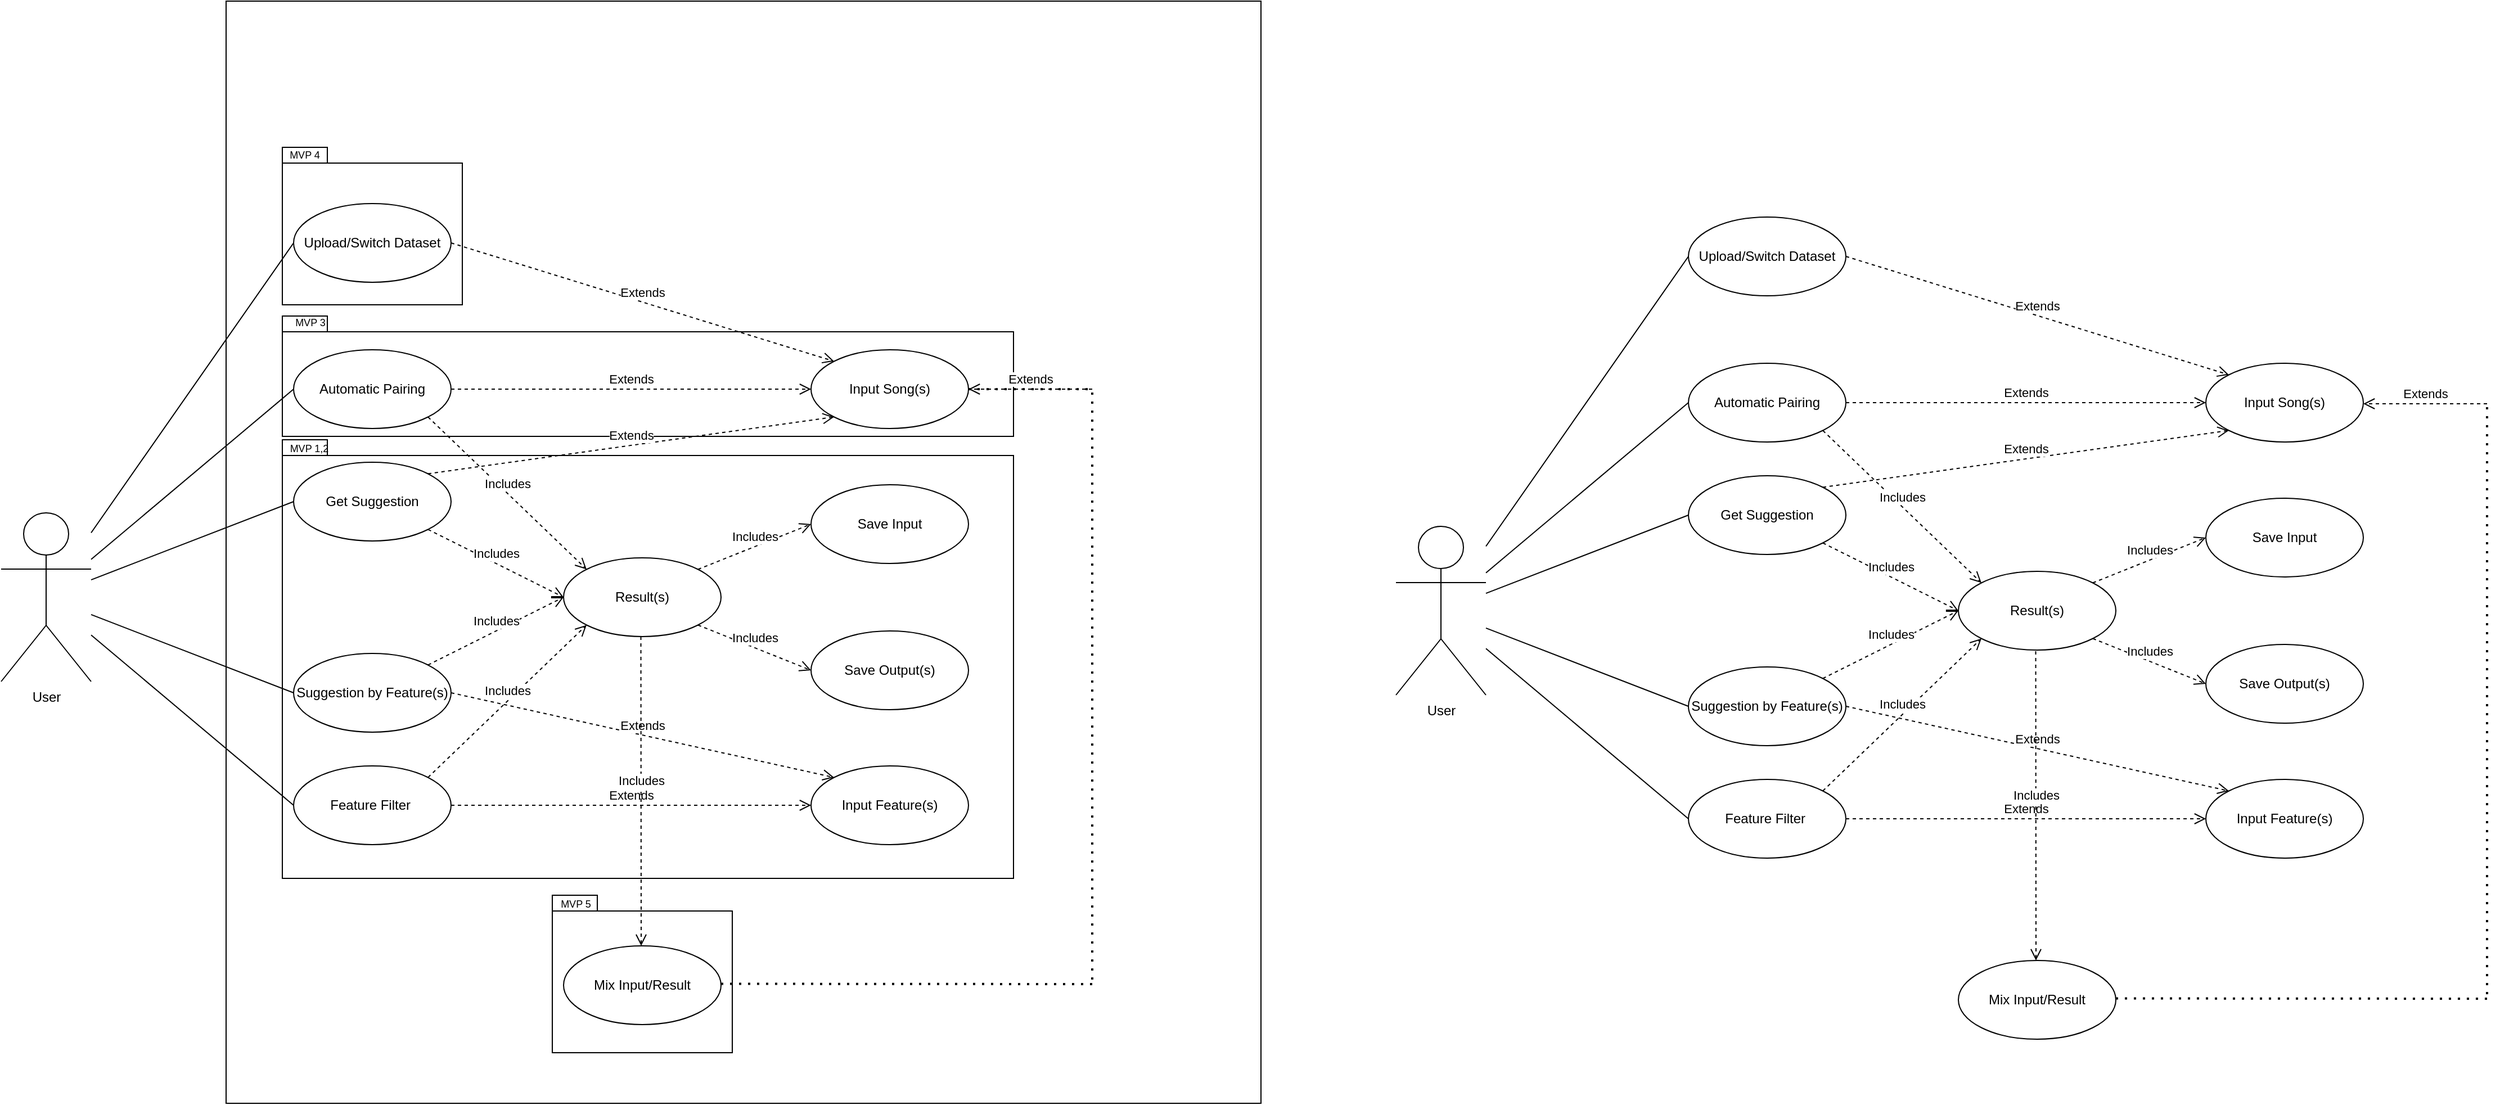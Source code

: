 <mxfile version="13.9.2" type="device"><diagram id="C5RBs43oDa-KdzZeNtuy" name="Page-1"><mxGraphModel dx="953" dy="2397" grid="1" gridSize="10" guides="1" tooltips="1" connect="1" arrows="1" fold="1" page="1" pageScale="1" pageWidth="827" pageHeight="1169" math="0" shadow="0"><root><mxCell id="WIyWlLk6GJQsqaUBKTNV-0"/><mxCell id="WIyWlLk6GJQsqaUBKTNV-1" parent="WIyWlLk6GJQsqaUBKTNV-0"/><mxCell id="LaY01nCkbx8KZxwqlDOW-1" value="" style="rounded=0;whiteSpace=wrap;html=1;" vertex="1" parent="WIyWlLk6GJQsqaUBKTNV-1"><mxGeometry x="360" y="-350" width="920" height="980" as="geometry"/></mxCell><mxCell id="LaY01nCkbx8KZxwqlDOW-54" value="" style="shape=folder;fontStyle=1;spacingTop=10;tabWidth=40;tabHeight=14;tabPosition=left;html=1;" vertex="1" parent="WIyWlLk6GJQsqaUBKTNV-1"><mxGeometry x="410" y="-70" width="650" height="107" as="geometry"/></mxCell><mxCell id="LaY01nCkbx8KZxwqlDOW-51" value="package" style="shape=folder;fontStyle=1;spacingTop=10;tabWidth=40;tabHeight=14;tabPosition=left;html=1;" vertex="1" parent="WIyWlLk6GJQsqaUBKTNV-1"><mxGeometry x="410" y="-220" width="160" height="140" as="geometry"/></mxCell><mxCell id="LaY01nCkbx8KZxwqlDOW-49" value="" style="shape=folder;fontStyle=1;spacingTop=10;tabWidth=40;tabHeight=14;tabPosition=left;html=1;" vertex="1" parent="WIyWlLk6GJQsqaUBKTNV-1"><mxGeometry x="410" y="40" width="650" height="390" as="geometry"/></mxCell><mxCell id="LaY01nCkbx8KZxwqlDOW-0" value="User" style="shape=umlActor;verticalLabelPosition=bottom;verticalAlign=top;html=1;" vertex="1" parent="WIyWlLk6GJQsqaUBKTNV-1"><mxGeometry x="160" y="105" width="80" height="150" as="geometry"/></mxCell><mxCell id="LaY01nCkbx8KZxwqlDOW-2" value="Get Suggestion" style="ellipse;whiteSpace=wrap;html=1;" vertex="1" parent="WIyWlLk6GJQsqaUBKTNV-1"><mxGeometry x="420" y="60" width="140" height="70" as="geometry"/></mxCell><mxCell id="LaY01nCkbx8KZxwqlDOW-3" value="Suggestion by Feature(s)" style="ellipse;whiteSpace=wrap;html=1;" vertex="1" parent="WIyWlLk6GJQsqaUBKTNV-1"><mxGeometry x="420" y="230" width="140" height="70" as="geometry"/></mxCell><mxCell id="LaY01nCkbx8KZxwqlDOW-4" value="Feature Filter&amp;nbsp;" style="ellipse;whiteSpace=wrap;html=1;" vertex="1" parent="WIyWlLk6GJQsqaUBKTNV-1"><mxGeometry x="420" y="330" width="140" height="70" as="geometry"/></mxCell><mxCell id="LaY01nCkbx8KZxwqlDOW-5" value="Input Feature(s)" style="ellipse;whiteSpace=wrap;html=1;" vertex="1" parent="WIyWlLk6GJQsqaUBKTNV-1"><mxGeometry x="880" y="330" width="140" height="70" as="geometry"/></mxCell><mxCell id="LaY01nCkbx8KZxwqlDOW-12" value="Input Song(s)" style="ellipse;whiteSpace=wrap;html=1;" vertex="1" parent="WIyWlLk6GJQsqaUBKTNV-1"><mxGeometry x="880" y="-40" width="140" height="70" as="geometry"/></mxCell><mxCell id="LaY01nCkbx8KZxwqlDOW-13" value="Result(s)" style="ellipse;whiteSpace=wrap;html=1;" vertex="1" parent="WIyWlLk6GJQsqaUBKTNV-1"><mxGeometry x="660" y="145" width="140" height="70" as="geometry"/></mxCell><mxCell id="LaY01nCkbx8KZxwqlDOW-18" value="&lt;span style=&quot;color: rgb(0 , 0 , 0) ; font-family: &amp;#34;helvetica&amp;#34; ; font-size: 11px ; font-style: normal ; font-weight: 400 ; letter-spacing: normal ; text-align: center ; text-indent: 0px ; text-transform: none ; word-spacing: 0px ; background-color: rgb(255 , 255 , 255) ; display: inline ; float: none&quot;&gt;Extends&lt;/span&gt;" style="html=1;verticalAlign=bottom;endArrow=open;dashed=1;endSize=8;exitX=1;exitY=0;exitDx=0;exitDy=0;entryX=0;entryY=1;entryDx=0;entryDy=0;" edge="1" parent="WIyWlLk6GJQsqaUBKTNV-1" source="LaY01nCkbx8KZxwqlDOW-2" target="LaY01nCkbx8KZxwqlDOW-12"><mxGeometry relative="1" as="geometry"><mxPoint x="1030" y="140" as="sourcePoint"/><mxPoint x="950" y="140" as="targetPoint"/></mxGeometry></mxCell><mxCell id="LaY01nCkbx8KZxwqlDOW-21" value="Includes" style="html=1;verticalAlign=bottom;endArrow=open;dashed=1;endSize=8;exitX=1;exitY=1;exitDx=0;exitDy=0;" edge="1" parent="WIyWlLk6GJQsqaUBKTNV-1" source="LaY01nCkbx8KZxwqlDOW-2"><mxGeometry relative="1" as="geometry"><mxPoint x="590.0" y="115.0" as="sourcePoint"/><mxPoint x="660" y="180" as="targetPoint"/></mxGeometry></mxCell><mxCell id="LaY01nCkbx8KZxwqlDOW-25" value="Extends" style="html=1;verticalAlign=bottom;endArrow=open;dashed=1;endSize=8;exitX=1;exitY=0.5;exitDx=0;exitDy=0;entryX=0;entryY=0;entryDx=0;entryDy=0;" edge="1" parent="WIyWlLk6GJQsqaUBKTNV-1" source="LaY01nCkbx8KZxwqlDOW-3" target="LaY01nCkbx8KZxwqlDOW-5"><mxGeometry relative="1" as="geometry"><mxPoint x="569.995" y="270.002" as="sourcePoint"/><mxPoint x="839.985" y="321.018" as="targetPoint"/></mxGeometry></mxCell><mxCell id="LaY01nCkbx8KZxwqlDOW-26" value="Extends" style="html=1;verticalAlign=bottom;endArrow=open;dashed=1;endSize=8;exitX=1;exitY=0.5;exitDx=0;exitDy=0;entryX=0;entryY=0.5;entryDx=0;entryDy=0;" edge="1" parent="WIyWlLk6GJQsqaUBKTNV-1" source="LaY01nCkbx8KZxwqlDOW-4" target="LaY01nCkbx8KZxwqlDOW-5"><mxGeometry relative="1" as="geometry"><mxPoint x="560.005" y="129.492" as="sourcePoint"/><mxPoint x="829.995" y="180.508" as="targetPoint"/></mxGeometry></mxCell><mxCell id="LaY01nCkbx8KZxwqlDOW-27" value="&lt;span style=&quot;color: rgb(0 , 0 , 0) ; font-family: &amp;#34;helvetica&amp;#34; ; font-size: 11px ; font-style: normal ; font-weight: 400 ; letter-spacing: normal ; text-align: center ; text-indent: 0px ; text-transform: none ; word-spacing: 0px ; background-color: rgb(255 , 255 , 255) ; display: inline ; float: none&quot;&gt;Includes&lt;/span&gt;" style="html=1;verticalAlign=bottom;endArrow=open;dashed=1;endSize=8;exitX=1;exitY=0;exitDx=0;exitDy=0;entryX=0;entryY=0.5;entryDx=0;entryDy=0;" edge="1" parent="WIyWlLk6GJQsqaUBKTNV-1" source="LaY01nCkbx8KZxwqlDOW-3" target="LaY01nCkbx8KZxwqlDOW-13"><mxGeometry relative="1" as="geometry"><mxPoint x="550.005" y="119.492" as="sourcePoint"/><mxPoint x="689.995" y="170.508" as="targetPoint"/></mxGeometry></mxCell><mxCell id="LaY01nCkbx8KZxwqlDOW-28" value="Includes" style="html=1;verticalAlign=bottom;endArrow=open;dashed=1;endSize=8;exitX=1;exitY=0;exitDx=0;exitDy=0;entryX=0;entryY=1;entryDx=0;entryDy=0;" edge="1" parent="WIyWlLk6GJQsqaUBKTNV-1" source="LaY01nCkbx8KZxwqlDOW-4" target="LaY01nCkbx8KZxwqlDOW-13"><mxGeometry relative="1" as="geometry"><mxPoint x="560.005" y="129.492" as="sourcePoint"/><mxPoint x="699.995" y="180.508" as="targetPoint"/></mxGeometry></mxCell><mxCell id="LaY01nCkbx8KZxwqlDOW-29" value="Save Input" style="ellipse;whiteSpace=wrap;html=1;" vertex="1" parent="WIyWlLk6GJQsqaUBKTNV-1"><mxGeometry x="880" y="80" width="140" height="70" as="geometry"/></mxCell><mxCell id="LaY01nCkbx8KZxwqlDOW-30" value="&lt;span style=&quot;color: rgb(0 , 0 , 0) ; font-family: &amp;#34;helvetica&amp;#34; ; font-size: 11px ; font-style: normal ; font-weight: 400 ; letter-spacing: normal ; text-align: center ; text-indent: 0px ; text-transform: none ; word-spacing: 0px ; background-color: rgb(255 , 255 , 255) ; display: inline ; float: none&quot;&gt;Includes&lt;/span&gt;" style="html=1;verticalAlign=bottom;endArrow=open;dashed=1;endSize=8;exitX=1;exitY=0;exitDx=0;exitDy=0;entryX=0;entryY=0.5;entryDx=0;entryDy=0;" edge="1" parent="WIyWlLk6GJQsqaUBKTNV-1" source="LaY01nCkbx8KZxwqlDOW-13" target="LaY01nCkbx8KZxwqlDOW-29"><mxGeometry relative="1" as="geometry"><mxPoint x="570.0" y="95.0" as="sourcePoint"/><mxPoint x="670" y="95.0" as="targetPoint"/></mxGeometry></mxCell><mxCell id="LaY01nCkbx8KZxwqlDOW-31" value="" style="endArrow=none;html=1;entryX=0;entryY=0.5;entryDx=0;entryDy=0;" edge="1" parent="WIyWlLk6GJQsqaUBKTNV-1" source="LaY01nCkbx8KZxwqlDOW-0" target="LaY01nCkbx8KZxwqlDOW-2"><mxGeometry width="50" height="50" relative="1" as="geometry"><mxPoint x="240" y="140" as="sourcePoint"/><mxPoint x="290" y="90" as="targetPoint"/></mxGeometry></mxCell><mxCell id="LaY01nCkbx8KZxwqlDOW-32" value="" style="endArrow=none;html=1;entryX=0;entryY=0.5;entryDx=0;entryDy=0;" edge="1" parent="WIyWlLk6GJQsqaUBKTNV-1" source="LaY01nCkbx8KZxwqlDOW-0" target="LaY01nCkbx8KZxwqlDOW-3"><mxGeometry width="50" height="50" relative="1" as="geometry"><mxPoint x="250" y="300" as="sourcePoint"/><mxPoint x="300" y="250" as="targetPoint"/></mxGeometry></mxCell><mxCell id="LaY01nCkbx8KZxwqlDOW-33" value="" style="endArrow=none;html=1;exitX=0;exitY=0.5;exitDx=0;exitDy=0;" edge="1" parent="WIyWlLk6GJQsqaUBKTNV-1" source="LaY01nCkbx8KZxwqlDOW-4" target="LaY01nCkbx8KZxwqlDOW-0"><mxGeometry width="50" height="50" relative="1" as="geometry"><mxPoint x="260" y="350" as="sourcePoint"/><mxPoint x="310" y="300" as="targetPoint"/></mxGeometry></mxCell><mxCell id="LaY01nCkbx8KZxwqlDOW-34" value="Save Output(s)" style="ellipse;whiteSpace=wrap;html=1;" vertex="1" parent="WIyWlLk6GJQsqaUBKTNV-1"><mxGeometry x="880" y="210" width="140" height="70" as="geometry"/></mxCell><mxCell id="LaY01nCkbx8KZxwqlDOW-35" value="&lt;span style=&quot;color: rgb(0 , 0 , 0) ; font-family: &amp;#34;helvetica&amp;#34; ; font-size: 11px ; font-style: normal ; font-weight: 400 ; letter-spacing: normal ; text-align: center ; text-indent: 0px ; text-transform: none ; word-spacing: 0px ; background-color: rgb(255 , 255 , 255) ; display: inline ; float: none&quot;&gt;Includes&lt;/span&gt;" style="html=1;verticalAlign=bottom;endArrow=open;dashed=1;endSize=8;exitX=1;exitY=1;exitDx=0;exitDy=0;entryX=0;entryY=0.5;entryDx=0;entryDy=0;" edge="1" parent="WIyWlLk6GJQsqaUBKTNV-1" source="LaY01nCkbx8KZxwqlDOW-13" target="LaY01nCkbx8KZxwqlDOW-34"><mxGeometry relative="1" as="geometry"><mxPoint x="790.005" y="170.508" as="sourcePoint"/><mxPoint x="890" y="145.0" as="targetPoint"/></mxGeometry></mxCell><mxCell id="LaY01nCkbx8KZxwqlDOW-36" value="Automatic Pairing" style="ellipse;whiteSpace=wrap;html=1;" vertex="1" parent="WIyWlLk6GJQsqaUBKTNV-1"><mxGeometry x="420" y="-40" width="140" height="70" as="geometry"/></mxCell><mxCell id="LaY01nCkbx8KZxwqlDOW-37" value="&lt;span style=&quot;color: rgb(0 , 0 , 0) ; font-family: &amp;#34;helvetica&amp;#34; ; font-size: 11px ; font-style: normal ; font-weight: 400 ; letter-spacing: normal ; text-align: center ; text-indent: 0px ; text-transform: none ; word-spacing: 0px ; background-color: rgb(255 , 255 , 255) ; display: inline ; float: none&quot;&gt;Extends&lt;/span&gt;" style="html=1;verticalAlign=bottom;endArrow=open;dashed=1;endSize=8;exitX=1;exitY=0.5;exitDx=0;exitDy=0;entryX=0;entryY=0.5;entryDx=0;entryDy=0;" edge="1" parent="WIyWlLk6GJQsqaUBKTNV-1" source="LaY01nCkbx8KZxwqlDOW-36" target="LaY01nCkbx8KZxwqlDOW-12"><mxGeometry relative="1" as="geometry"><mxPoint x="570.0" y="95.0" as="sourcePoint"/><mxPoint x="680" y="110" as="targetPoint"/></mxGeometry></mxCell><mxCell id="LaY01nCkbx8KZxwqlDOW-38" value="Includes" style="html=1;verticalAlign=bottom;endArrow=open;dashed=1;endSize=8;exitX=1;exitY=1;exitDx=0;exitDy=0;entryX=0;entryY=0;entryDx=0;entryDy=0;" edge="1" parent="WIyWlLk6GJQsqaUBKTNV-1" source="LaY01nCkbx8KZxwqlDOW-36" target="LaY01nCkbx8KZxwqlDOW-13"><mxGeometry relative="1" as="geometry"><mxPoint x="550.005" y="119.492" as="sourcePoint"/><mxPoint x="670" y="190.0" as="targetPoint"/></mxGeometry></mxCell><mxCell id="LaY01nCkbx8KZxwqlDOW-45" value="" style="endArrow=none;html=1;strokeColor=#000000;entryX=0;entryY=0.5;entryDx=0;entryDy=0;" edge="1" parent="WIyWlLk6GJQsqaUBKTNV-1" source="LaY01nCkbx8KZxwqlDOW-0" target="LaY01nCkbx8KZxwqlDOW-36"><mxGeometry width="50" height="50" relative="1" as="geometry"><mxPoint x="280" y="-20" as="sourcePoint"/><mxPoint x="330" y="-70" as="targetPoint"/></mxGeometry></mxCell><mxCell id="LaY01nCkbx8KZxwqlDOW-46" value="Upload/Switch Dataset" style="ellipse;whiteSpace=wrap;html=1;" vertex="1" parent="WIyWlLk6GJQsqaUBKTNV-1"><mxGeometry x="420" y="-170" width="140" height="70" as="geometry"/></mxCell><mxCell id="LaY01nCkbx8KZxwqlDOW-47" value="&lt;span style=&quot;color: rgb(0 , 0 , 0) ; font-family: &amp;#34;helvetica&amp;#34; ; font-size: 11px ; font-style: normal ; font-weight: 400 ; letter-spacing: normal ; text-align: center ; text-indent: 0px ; text-transform: none ; word-spacing: 0px ; background-color: rgb(255 , 255 , 255) ; display: inline ; float: none&quot;&gt;Extends&lt;/span&gt;" style="html=1;verticalAlign=bottom;endArrow=open;dashed=1;endSize=8;exitX=1;exitY=0.5;exitDx=0;exitDy=0;entryX=0;entryY=0;entryDx=0;entryDy=0;" edge="1" parent="WIyWlLk6GJQsqaUBKTNV-1" source="LaY01nCkbx8KZxwqlDOW-46" target="LaY01nCkbx8KZxwqlDOW-12"><mxGeometry relative="1" as="geometry"><mxPoint x="570.0" y="5.0" as="sourcePoint"/><mxPoint x="890" y="5.0" as="targetPoint"/></mxGeometry></mxCell><mxCell id="LaY01nCkbx8KZxwqlDOW-48" value="" style="endArrow=none;html=1;strokeColor=#000000;entryX=0;entryY=0.5;entryDx=0;entryDy=0;" edge="1" parent="WIyWlLk6GJQsqaUBKTNV-1" source="LaY01nCkbx8KZxwqlDOW-0" target="LaY01nCkbx8KZxwqlDOW-46"><mxGeometry width="50" height="50" relative="1" as="geometry"><mxPoint x="250" y="90" as="sourcePoint"/><mxPoint x="430.0" y="5.0" as="targetPoint"/></mxGeometry></mxCell><mxCell id="LaY01nCkbx8KZxwqlDOW-50" value="&lt;font style=&quot;font-size: 9px&quot;&gt;MVP 1,2&lt;/font&gt;" style="text;html=1;strokeColor=none;fillColor=none;align=center;verticalAlign=middle;whiteSpace=wrap;rounded=0;" vertex="1" parent="WIyWlLk6GJQsqaUBKTNV-1"><mxGeometry x="384" y="37" width="100" height="20" as="geometry"/></mxCell><mxCell id="LaY01nCkbx8KZxwqlDOW-52" value="&lt;font style=&quot;font-size: 9px&quot;&gt;MVP 4&lt;/font&gt;" style="text;html=1;strokeColor=none;fillColor=none;align=center;verticalAlign=middle;whiteSpace=wrap;rounded=0;" vertex="1" parent="WIyWlLk6GJQsqaUBKTNV-1"><mxGeometry x="380" y="-224" width="100" height="20" as="geometry"/></mxCell><mxCell id="LaY01nCkbx8KZxwqlDOW-55" value="&lt;font style=&quot;font-size: 9px&quot;&gt;MVP 3&lt;/font&gt;" style="text;html=1;strokeColor=none;fillColor=none;align=center;verticalAlign=middle;whiteSpace=wrap;rounded=0;" vertex="1" parent="WIyWlLk6GJQsqaUBKTNV-1"><mxGeometry x="385" y="-75" width="100" height="20" as="geometry"/></mxCell><mxCell id="LaY01nCkbx8KZxwqlDOW-57" value="" style="shape=folder;fontStyle=1;spacingTop=10;tabWidth=40;tabHeight=14;tabPosition=left;html=1;" vertex="1" parent="WIyWlLk6GJQsqaUBKTNV-1"><mxGeometry x="650" y="445" width="160" height="140" as="geometry"/></mxCell><mxCell id="LaY01nCkbx8KZxwqlDOW-59" value="&lt;font style=&quot;font-size: 9px&quot;&gt;MVP 5&lt;/font&gt;" style="text;html=1;strokeColor=none;fillColor=none;align=center;verticalAlign=middle;whiteSpace=wrap;rounded=0;" vertex="1" parent="WIyWlLk6GJQsqaUBKTNV-1"><mxGeometry x="621" y="442" width="100" height="20" as="geometry"/></mxCell><mxCell id="LaY01nCkbx8KZxwqlDOW-60" value="Mix Input/Result" style="ellipse;whiteSpace=wrap;html=1;" vertex="1" parent="WIyWlLk6GJQsqaUBKTNV-1"><mxGeometry x="660" y="490" width="140" height="70" as="geometry"/></mxCell><mxCell id="LaY01nCkbx8KZxwqlDOW-65" value="User" style="shape=umlActor;verticalLabelPosition=bottom;verticalAlign=top;html=1;" vertex="1" parent="WIyWlLk6GJQsqaUBKTNV-1"><mxGeometry x="1400" y="117" width="80" height="150" as="geometry"/></mxCell><mxCell id="LaY01nCkbx8KZxwqlDOW-66" value="Get Suggestion" style="ellipse;whiteSpace=wrap;html=1;" vertex="1" parent="WIyWlLk6GJQsqaUBKTNV-1"><mxGeometry x="1660" y="72" width="140" height="70" as="geometry"/></mxCell><mxCell id="LaY01nCkbx8KZxwqlDOW-67" value="Suggestion by Feature(s)" style="ellipse;whiteSpace=wrap;html=1;" vertex="1" parent="WIyWlLk6GJQsqaUBKTNV-1"><mxGeometry x="1660" y="242" width="140" height="70" as="geometry"/></mxCell><mxCell id="LaY01nCkbx8KZxwqlDOW-68" value="Feature Filter&amp;nbsp;" style="ellipse;whiteSpace=wrap;html=1;" vertex="1" parent="WIyWlLk6GJQsqaUBKTNV-1"><mxGeometry x="1660" y="342" width="140" height="70" as="geometry"/></mxCell><mxCell id="LaY01nCkbx8KZxwqlDOW-69" value="Input Feature(s)" style="ellipse;whiteSpace=wrap;html=1;" vertex="1" parent="WIyWlLk6GJQsqaUBKTNV-1"><mxGeometry x="2120" y="342" width="140" height="70" as="geometry"/></mxCell><mxCell id="LaY01nCkbx8KZxwqlDOW-70" value="Input Song(s)" style="ellipse;whiteSpace=wrap;html=1;" vertex="1" parent="WIyWlLk6GJQsqaUBKTNV-1"><mxGeometry x="2120" y="-28" width="140" height="70" as="geometry"/></mxCell><mxCell id="LaY01nCkbx8KZxwqlDOW-71" value="Result(s)" style="ellipse;whiteSpace=wrap;html=1;" vertex="1" parent="WIyWlLk6GJQsqaUBKTNV-1"><mxGeometry x="1900" y="157" width="140" height="70" as="geometry"/></mxCell><mxCell id="LaY01nCkbx8KZxwqlDOW-72" value="&lt;span style=&quot;color: rgb(0 , 0 , 0) ; font-family: &amp;#34;helvetica&amp;#34; ; font-size: 11px ; font-style: normal ; font-weight: 400 ; letter-spacing: normal ; text-align: center ; text-indent: 0px ; text-transform: none ; word-spacing: 0px ; background-color: rgb(255 , 255 , 255) ; display: inline ; float: none&quot;&gt;Extends&lt;/span&gt;" style="html=1;verticalAlign=bottom;endArrow=open;dashed=1;endSize=8;exitX=1;exitY=0;exitDx=0;exitDy=0;entryX=0;entryY=1;entryDx=0;entryDy=0;" edge="1" parent="WIyWlLk6GJQsqaUBKTNV-1" source="LaY01nCkbx8KZxwqlDOW-66" target="LaY01nCkbx8KZxwqlDOW-70"><mxGeometry relative="1" as="geometry"><mxPoint x="2270" y="152" as="sourcePoint"/><mxPoint x="2190" y="152" as="targetPoint"/></mxGeometry></mxCell><mxCell id="LaY01nCkbx8KZxwqlDOW-73" value="Includes" style="html=1;verticalAlign=bottom;endArrow=open;dashed=1;endSize=8;exitX=1;exitY=1;exitDx=0;exitDy=0;" edge="1" parent="WIyWlLk6GJQsqaUBKTNV-1" source="LaY01nCkbx8KZxwqlDOW-66"><mxGeometry relative="1" as="geometry"><mxPoint x="1830.0" y="127.0" as="sourcePoint"/><mxPoint x="1900" y="192" as="targetPoint"/></mxGeometry></mxCell><mxCell id="LaY01nCkbx8KZxwqlDOW-74" value="Extends" style="html=1;verticalAlign=bottom;endArrow=open;dashed=1;endSize=8;exitX=1;exitY=0.5;exitDx=0;exitDy=0;entryX=0;entryY=0;entryDx=0;entryDy=0;" edge="1" parent="WIyWlLk6GJQsqaUBKTNV-1" source="LaY01nCkbx8KZxwqlDOW-67" target="LaY01nCkbx8KZxwqlDOW-69"><mxGeometry relative="1" as="geometry"><mxPoint x="1809.995" y="282.002" as="sourcePoint"/><mxPoint x="2079.985" y="333.018" as="targetPoint"/></mxGeometry></mxCell><mxCell id="LaY01nCkbx8KZxwqlDOW-75" value="Extends" style="html=1;verticalAlign=bottom;endArrow=open;dashed=1;endSize=8;exitX=1;exitY=0.5;exitDx=0;exitDy=0;entryX=0;entryY=0.5;entryDx=0;entryDy=0;" edge="1" parent="WIyWlLk6GJQsqaUBKTNV-1" source="LaY01nCkbx8KZxwqlDOW-68" target="LaY01nCkbx8KZxwqlDOW-69"><mxGeometry relative="1" as="geometry"><mxPoint x="1800.005" y="141.492" as="sourcePoint"/><mxPoint x="2069.995" y="192.508" as="targetPoint"/></mxGeometry></mxCell><mxCell id="LaY01nCkbx8KZxwqlDOW-76" value="&lt;span style=&quot;color: rgb(0 , 0 , 0) ; font-family: &amp;#34;helvetica&amp;#34; ; font-size: 11px ; font-style: normal ; font-weight: 400 ; letter-spacing: normal ; text-align: center ; text-indent: 0px ; text-transform: none ; word-spacing: 0px ; background-color: rgb(255 , 255 , 255) ; display: inline ; float: none&quot;&gt;Includes&lt;/span&gt;" style="html=1;verticalAlign=bottom;endArrow=open;dashed=1;endSize=8;exitX=1;exitY=0;exitDx=0;exitDy=0;entryX=0;entryY=0.5;entryDx=0;entryDy=0;" edge="1" parent="WIyWlLk6GJQsqaUBKTNV-1" source="LaY01nCkbx8KZxwqlDOW-67" target="LaY01nCkbx8KZxwqlDOW-71"><mxGeometry relative="1" as="geometry"><mxPoint x="1790.005" y="131.492" as="sourcePoint"/><mxPoint x="1929.995" y="182.508" as="targetPoint"/></mxGeometry></mxCell><mxCell id="LaY01nCkbx8KZxwqlDOW-77" value="Includes" style="html=1;verticalAlign=bottom;endArrow=open;dashed=1;endSize=8;exitX=1;exitY=0;exitDx=0;exitDy=0;entryX=0;entryY=1;entryDx=0;entryDy=0;" edge="1" parent="WIyWlLk6GJQsqaUBKTNV-1" source="LaY01nCkbx8KZxwqlDOW-68" target="LaY01nCkbx8KZxwqlDOW-71"><mxGeometry relative="1" as="geometry"><mxPoint x="1800.005" y="141.492" as="sourcePoint"/><mxPoint x="1939.995" y="192.508" as="targetPoint"/></mxGeometry></mxCell><mxCell id="LaY01nCkbx8KZxwqlDOW-78" value="Save Input" style="ellipse;whiteSpace=wrap;html=1;" vertex="1" parent="WIyWlLk6GJQsqaUBKTNV-1"><mxGeometry x="2120" y="92" width="140" height="70" as="geometry"/></mxCell><mxCell id="LaY01nCkbx8KZxwqlDOW-79" value="&lt;span style=&quot;color: rgb(0 , 0 , 0) ; font-family: &amp;#34;helvetica&amp;#34; ; font-size: 11px ; font-style: normal ; font-weight: 400 ; letter-spacing: normal ; text-align: center ; text-indent: 0px ; text-transform: none ; word-spacing: 0px ; background-color: rgb(255 , 255 , 255) ; display: inline ; float: none&quot;&gt;Includes&lt;/span&gt;" style="html=1;verticalAlign=bottom;endArrow=open;dashed=1;endSize=8;exitX=1;exitY=0;exitDx=0;exitDy=0;entryX=0;entryY=0.5;entryDx=0;entryDy=0;" edge="1" parent="WIyWlLk6GJQsqaUBKTNV-1" source="LaY01nCkbx8KZxwqlDOW-71" target="LaY01nCkbx8KZxwqlDOW-78"><mxGeometry relative="1" as="geometry"><mxPoint x="1810.0" y="107.0" as="sourcePoint"/><mxPoint x="1910" y="107.0" as="targetPoint"/></mxGeometry></mxCell><mxCell id="LaY01nCkbx8KZxwqlDOW-80" value="" style="endArrow=none;html=1;entryX=0;entryY=0.5;entryDx=0;entryDy=0;" edge="1" parent="WIyWlLk6GJQsqaUBKTNV-1" source="LaY01nCkbx8KZxwqlDOW-65" target="LaY01nCkbx8KZxwqlDOW-66"><mxGeometry width="50" height="50" relative="1" as="geometry"><mxPoint x="1480" y="152" as="sourcePoint"/><mxPoint x="1530" y="102" as="targetPoint"/></mxGeometry></mxCell><mxCell id="LaY01nCkbx8KZxwqlDOW-81" value="" style="endArrow=none;html=1;entryX=0;entryY=0.5;entryDx=0;entryDy=0;" edge="1" parent="WIyWlLk6GJQsqaUBKTNV-1" source="LaY01nCkbx8KZxwqlDOW-65" target="LaY01nCkbx8KZxwqlDOW-67"><mxGeometry width="50" height="50" relative="1" as="geometry"><mxPoint x="1490" y="312" as="sourcePoint"/><mxPoint x="1540" y="262" as="targetPoint"/></mxGeometry></mxCell><mxCell id="LaY01nCkbx8KZxwqlDOW-82" value="" style="endArrow=none;html=1;exitX=0;exitY=0.5;exitDx=0;exitDy=0;" edge="1" parent="WIyWlLk6GJQsqaUBKTNV-1" source="LaY01nCkbx8KZxwqlDOW-68" target="LaY01nCkbx8KZxwqlDOW-65"><mxGeometry width="50" height="50" relative="1" as="geometry"><mxPoint x="1500" y="362" as="sourcePoint"/><mxPoint x="1550" y="312" as="targetPoint"/></mxGeometry></mxCell><mxCell id="LaY01nCkbx8KZxwqlDOW-83" value="Save Output(s)" style="ellipse;whiteSpace=wrap;html=1;" vertex="1" parent="WIyWlLk6GJQsqaUBKTNV-1"><mxGeometry x="2120" y="222" width="140" height="70" as="geometry"/></mxCell><mxCell id="LaY01nCkbx8KZxwqlDOW-84" value="&lt;span style=&quot;color: rgb(0 , 0 , 0) ; font-family: &amp;#34;helvetica&amp;#34; ; font-size: 11px ; font-style: normal ; font-weight: 400 ; letter-spacing: normal ; text-align: center ; text-indent: 0px ; text-transform: none ; word-spacing: 0px ; background-color: rgb(255 , 255 , 255) ; display: inline ; float: none&quot;&gt;Includes&lt;/span&gt;" style="html=1;verticalAlign=bottom;endArrow=open;dashed=1;endSize=8;exitX=1;exitY=1;exitDx=0;exitDy=0;entryX=0;entryY=0.5;entryDx=0;entryDy=0;" edge="1" parent="WIyWlLk6GJQsqaUBKTNV-1" source="LaY01nCkbx8KZxwqlDOW-71" target="LaY01nCkbx8KZxwqlDOW-83"><mxGeometry relative="1" as="geometry"><mxPoint x="2030.005" y="182.508" as="sourcePoint"/><mxPoint x="2130" y="157.0" as="targetPoint"/></mxGeometry></mxCell><mxCell id="LaY01nCkbx8KZxwqlDOW-85" value="Automatic Pairing" style="ellipse;whiteSpace=wrap;html=1;" vertex="1" parent="WIyWlLk6GJQsqaUBKTNV-1"><mxGeometry x="1660" y="-28" width="140" height="70" as="geometry"/></mxCell><mxCell id="LaY01nCkbx8KZxwqlDOW-86" value="&lt;span style=&quot;color: rgb(0 , 0 , 0) ; font-family: &amp;#34;helvetica&amp;#34; ; font-size: 11px ; font-style: normal ; font-weight: 400 ; letter-spacing: normal ; text-align: center ; text-indent: 0px ; text-transform: none ; word-spacing: 0px ; background-color: rgb(255 , 255 , 255) ; display: inline ; float: none&quot;&gt;Extends&lt;/span&gt;" style="html=1;verticalAlign=bottom;endArrow=open;dashed=1;endSize=8;exitX=1;exitY=0.5;exitDx=0;exitDy=0;entryX=0;entryY=0.5;entryDx=0;entryDy=0;" edge="1" parent="WIyWlLk6GJQsqaUBKTNV-1" source="LaY01nCkbx8KZxwqlDOW-85" target="LaY01nCkbx8KZxwqlDOW-70"><mxGeometry relative="1" as="geometry"><mxPoint x="1810.0" y="107.0" as="sourcePoint"/><mxPoint x="1920" y="122" as="targetPoint"/></mxGeometry></mxCell><mxCell id="LaY01nCkbx8KZxwqlDOW-87" value="Includes" style="html=1;verticalAlign=bottom;endArrow=open;dashed=1;endSize=8;exitX=1;exitY=1;exitDx=0;exitDy=0;entryX=0;entryY=0;entryDx=0;entryDy=0;" edge="1" parent="WIyWlLk6GJQsqaUBKTNV-1" source="LaY01nCkbx8KZxwqlDOW-85" target="LaY01nCkbx8KZxwqlDOW-71"><mxGeometry relative="1" as="geometry"><mxPoint x="1790.005" y="131.492" as="sourcePoint"/><mxPoint x="1910" y="202.0" as="targetPoint"/></mxGeometry></mxCell><mxCell id="LaY01nCkbx8KZxwqlDOW-88" value="" style="endArrow=none;html=1;strokeColor=#000000;entryX=0;entryY=0.5;entryDx=0;entryDy=0;" edge="1" parent="WIyWlLk6GJQsqaUBKTNV-1" source="LaY01nCkbx8KZxwqlDOW-65" target="LaY01nCkbx8KZxwqlDOW-85"><mxGeometry width="50" height="50" relative="1" as="geometry"><mxPoint x="1520" y="-8" as="sourcePoint"/><mxPoint x="1570" y="-58" as="targetPoint"/></mxGeometry></mxCell><mxCell id="LaY01nCkbx8KZxwqlDOW-89" value="Upload/Switch Dataset" style="ellipse;whiteSpace=wrap;html=1;" vertex="1" parent="WIyWlLk6GJQsqaUBKTNV-1"><mxGeometry x="1660" y="-158" width="140" height="70" as="geometry"/></mxCell><mxCell id="LaY01nCkbx8KZxwqlDOW-90" value="&lt;span style=&quot;color: rgb(0 , 0 , 0) ; font-family: &amp;#34;helvetica&amp;#34; ; font-size: 11px ; font-style: normal ; font-weight: 400 ; letter-spacing: normal ; text-align: center ; text-indent: 0px ; text-transform: none ; word-spacing: 0px ; background-color: rgb(255 , 255 , 255) ; display: inline ; float: none&quot;&gt;Extends&lt;/span&gt;" style="html=1;verticalAlign=bottom;endArrow=open;dashed=1;endSize=8;exitX=1;exitY=0.5;exitDx=0;exitDy=0;entryX=0;entryY=0;entryDx=0;entryDy=0;" edge="1" parent="WIyWlLk6GJQsqaUBKTNV-1" source="LaY01nCkbx8KZxwqlDOW-89" target="LaY01nCkbx8KZxwqlDOW-70"><mxGeometry relative="1" as="geometry"><mxPoint x="1810.0" y="17.0" as="sourcePoint"/><mxPoint x="2130" y="17.0" as="targetPoint"/></mxGeometry></mxCell><mxCell id="LaY01nCkbx8KZxwqlDOW-91" value="" style="endArrow=none;html=1;strokeColor=#000000;entryX=0;entryY=0.5;entryDx=0;entryDy=0;" edge="1" parent="WIyWlLk6GJQsqaUBKTNV-1" source="LaY01nCkbx8KZxwqlDOW-65" target="LaY01nCkbx8KZxwqlDOW-89"><mxGeometry width="50" height="50" relative="1" as="geometry"><mxPoint x="1490" y="102" as="sourcePoint"/><mxPoint x="1670.0" y="17.0" as="targetPoint"/></mxGeometry></mxCell><mxCell id="LaY01nCkbx8KZxwqlDOW-102" value="" style="endArrow=none;dashed=1;html=1;dashPattern=1 3;strokeWidth=2;exitX=1;exitY=0.5;exitDx=0;exitDy=0;" edge="1" parent="WIyWlLk6GJQsqaUBKTNV-1" source="LaY01nCkbx8KZxwqlDOW-12"><mxGeometry width="50" height="50" relative="1" as="geometry"><mxPoint x="1190" y="70" as="sourcePoint"/><mxPoint x="1130" y="-5" as="targetPoint"/></mxGeometry></mxCell><mxCell id="LaY01nCkbx8KZxwqlDOW-103" value="" style="endArrow=none;dashed=1;html=1;dashPattern=1 3;strokeWidth=2;" edge="1" parent="WIyWlLk6GJQsqaUBKTNV-1"><mxGeometry width="50" height="50" relative="1" as="geometry"><mxPoint x="1130" y="520" as="sourcePoint"/><mxPoint x="1130" y="-7" as="targetPoint"/></mxGeometry></mxCell><mxCell id="LaY01nCkbx8KZxwqlDOW-108" value="&lt;span style=&quot;color: rgb(0 , 0 , 0) ; font-family: &amp;#34;helvetica&amp;#34; ; font-size: 11px ; font-style: normal ; font-weight: 400 ; letter-spacing: normal ; text-align: center ; text-indent: 0px ; text-transform: none ; word-spacing: 0px ; background-color: rgb(255 , 255 , 255) ; display: inline ; float: none&quot;&gt;Includes&lt;/span&gt;" style="html=1;verticalAlign=bottom;endArrow=open;dashed=1;endSize=8;exitX=0.5;exitY=1;exitDx=0;exitDy=0;" edge="1" parent="WIyWlLk6GJQsqaUBKTNV-1"><mxGeometry relative="1" as="geometry"><mxPoint x="728.75" y="215.0" as="sourcePoint"/><mxPoint x="729" y="490" as="targetPoint"/></mxGeometry></mxCell><mxCell id="LaY01nCkbx8KZxwqlDOW-110" value="&lt;span style=&quot;color: rgb(0 , 0 , 0) ; font-family: &amp;#34;helvetica&amp;#34; ; font-size: 11px ; font-style: normal ; font-weight: 400 ; letter-spacing: normal ; text-align: center ; text-indent: 0px ; text-transform: none ; word-spacing: 0px ; background-color: rgb(255 , 255 , 255) ; display: inline ; float: none&quot;&gt;Extends&lt;/span&gt;" style="html=1;verticalAlign=bottom;endArrow=open;dashed=1;endSize=8;entryX=1;entryY=0.5;entryDx=0;entryDy=0;" edge="1" parent="WIyWlLk6GJQsqaUBKTNV-1" target="LaY01nCkbx8KZxwqlDOW-12"><mxGeometry relative="1" as="geometry"><mxPoint x="1130" y="-5" as="sourcePoint"/><mxPoint x="1330" y="-75" as="targetPoint"/><mxPoint as="offset"/></mxGeometry></mxCell><mxCell id="LaY01nCkbx8KZxwqlDOW-111" value="" style="endArrow=none;dashed=1;html=1;dashPattern=1 3;strokeWidth=2;exitX=1;exitY=0.5;exitDx=0;exitDy=0;" edge="1" parent="WIyWlLk6GJQsqaUBKTNV-1"><mxGeometry width="50" height="50" relative="1" as="geometry"><mxPoint x="800.0" y="523.75" as="sourcePoint"/><mxPoint x="1130" y="524" as="targetPoint"/></mxGeometry></mxCell><mxCell id="LaY01nCkbx8KZxwqlDOW-112" value="Mix Input/Result" style="ellipse;whiteSpace=wrap;html=1;" vertex="1" parent="WIyWlLk6GJQsqaUBKTNV-1"><mxGeometry x="1900" y="503" width="140" height="70" as="geometry"/></mxCell><mxCell id="LaY01nCkbx8KZxwqlDOW-113" value="" style="endArrow=none;dashed=1;html=1;dashPattern=1 3;strokeWidth=2;" edge="1" parent="WIyWlLk6GJQsqaUBKTNV-1"><mxGeometry width="50" height="50" relative="1" as="geometry"><mxPoint x="2370" y="533.0" as="sourcePoint"/><mxPoint x="2370" y="6" as="targetPoint"/></mxGeometry></mxCell><mxCell id="LaY01nCkbx8KZxwqlDOW-114" value="&lt;span style=&quot;color: rgb(0 , 0 , 0) ; font-family: &amp;#34;helvetica&amp;#34; ; font-size: 11px ; font-style: normal ; font-weight: 400 ; letter-spacing: normal ; text-align: center ; text-indent: 0px ; text-transform: none ; word-spacing: 0px ; background-color: rgb(255 , 255 , 255) ; display: inline ; float: none&quot;&gt;Includes&lt;/span&gt;" style="html=1;verticalAlign=bottom;endArrow=open;dashed=1;endSize=8;exitX=0.5;exitY=1;exitDx=0;exitDy=0;" edge="1" parent="WIyWlLk6GJQsqaUBKTNV-1"><mxGeometry relative="1" as="geometry"><mxPoint x="1968.75" y="228.0" as="sourcePoint"/><mxPoint x="1969" y="503.0" as="targetPoint"/></mxGeometry></mxCell><mxCell id="LaY01nCkbx8KZxwqlDOW-115" value="&lt;span style=&quot;color: rgb(0 , 0 , 0) ; font-family: &amp;#34;helvetica&amp;#34; ; font-size: 11px ; font-style: normal ; font-weight: 400 ; letter-spacing: normal ; text-align: center ; text-indent: 0px ; text-transform: none ; word-spacing: 0px ; background-color: rgb(255 , 255 , 255) ; display: inline ; float: none&quot;&gt;Extends&lt;/span&gt;" style="html=1;verticalAlign=bottom;endArrow=open;dashed=1;endSize=8;entryX=1;entryY=0.5;entryDx=0;entryDy=0;" edge="1" parent="WIyWlLk6GJQsqaUBKTNV-1"><mxGeometry relative="1" as="geometry"><mxPoint x="2370" y="8" as="sourcePoint"/><mxPoint x="2260.0" y="8" as="targetPoint"/><mxPoint as="offset"/></mxGeometry></mxCell><mxCell id="LaY01nCkbx8KZxwqlDOW-116" value="" style="endArrow=none;dashed=1;html=1;dashPattern=1 3;strokeWidth=2;exitX=1;exitY=0.5;exitDx=0;exitDy=0;" edge="1" parent="WIyWlLk6GJQsqaUBKTNV-1"><mxGeometry width="50" height="50" relative="1" as="geometry"><mxPoint x="2040.0" y="536.75" as="sourcePoint"/><mxPoint x="2370" y="537" as="targetPoint"/></mxGeometry></mxCell></root></mxGraphModel></diagram></mxfile>